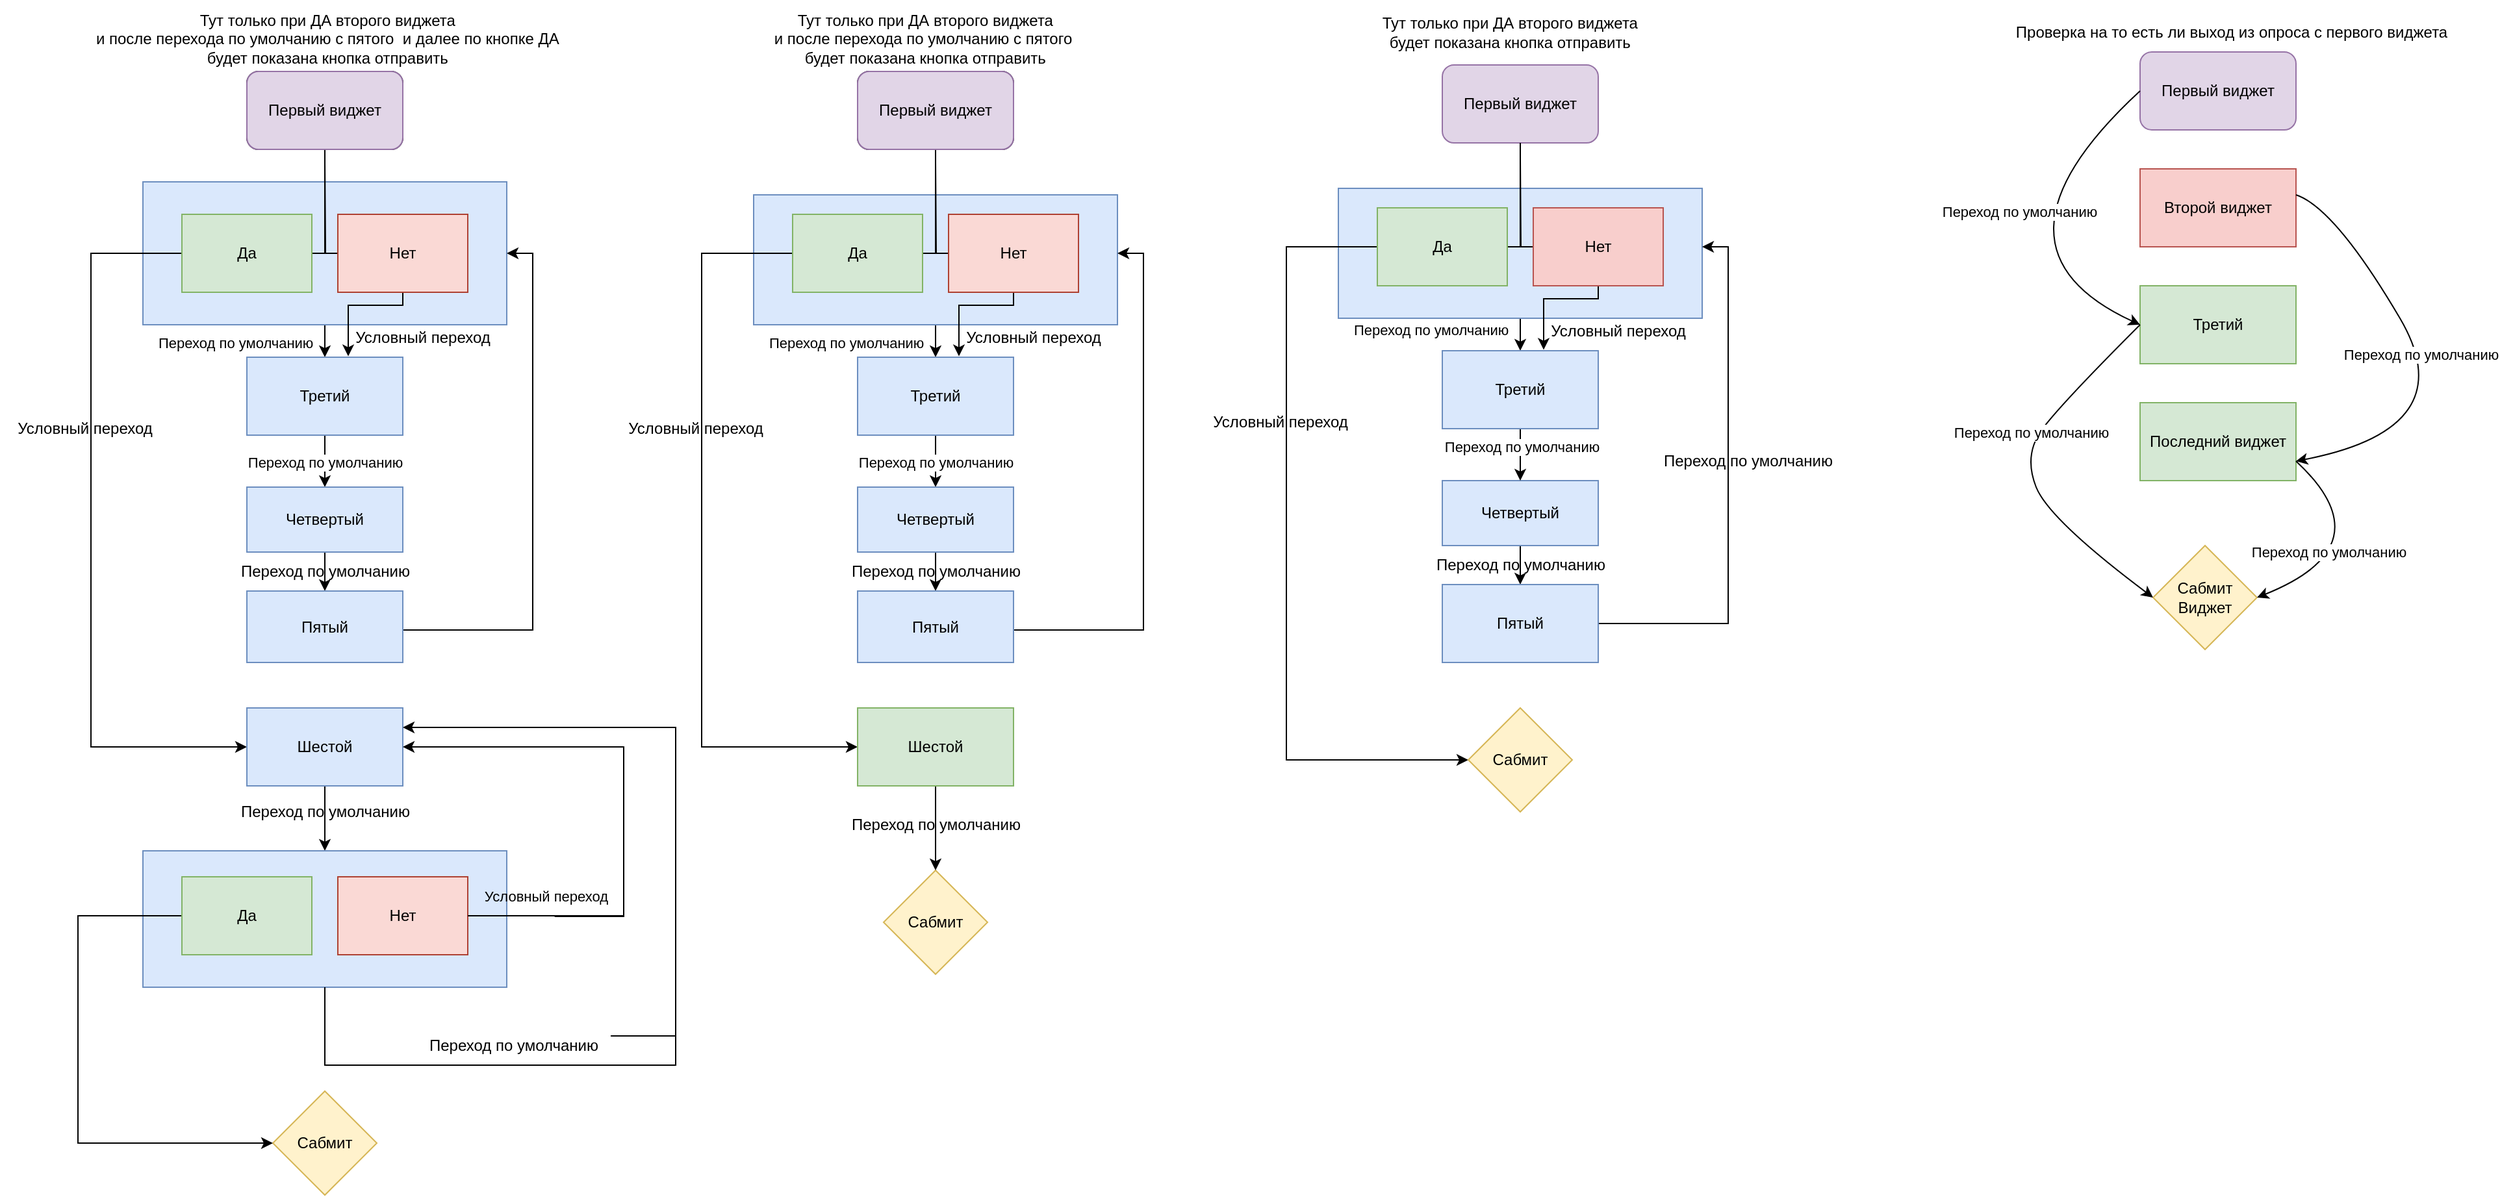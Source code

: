 <mxfile version="20.8.21" type="github">
  <diagram name="Страница 1" id="oehN8ZmwCmpnNLvUFqGc">
    <mxGraphModel dx="3247" dy="901" grid="1" gridSize="10" guides="1" tooltips="1" connect="1" arrows="1" fold="1" page="1" pageScale="1" pageWidth="827" pageHeight="1169" math="0" shadow="0">
      <root>
        <mxCell id="0" />
        <mxCell id="1" parent="0" />
        <mxCell id="Qh4H7kqBszBU1m72KMqG-20" value="" style="edgeStyle=orthogonalEdgeStyle;rounded=0;orthogonalLoop=1;jettySize=auto;html=1;" parent="1" source="Qh4H7kqBszBU1m72KMqG-15" target="Qh4H7kqBszBU1m72KMqG-4" edge="1">
          <mxGeometry relative="1" as="geometry" />
        </mxCell>
        <mxCell id="Qh4H7kqBszBU1m72KMqG-15" value="" style="rounded=0;whiteSpace=wrap;html=1;fillColor=#dae8fc;strokeColor=#6c8ebf;" parent="1" vertex="1">
          <mxGeometry x="-40" y="145" width="280" height="100" as="geometry" />
        </mxCell>
        <mxCell id="GN9tjEH7OAmjHWMoPTZa-1" value="Второй виджет" style="rounded=0;whiteSpace=wrap;html=1;fillColor=#f8cecc;strokeColor=#b85450;" parent="1" vertex="1">
          <mxGeometry x="577" y="130" width="120" height="60" as="geometry" />
        </mxCell>
        <mxCell id="GN9tjEH7OAmjHWMoPTZa-2" value="Первый виджет" style="rounded=1;whiteSpace=wrap;html=1;fillColor=#e1d5e7;strokeColor=#9673a6;" parent="1" vertex="1">
          <mxGeometry x="577" y="40" width="120" height="60" as="geometry" />
        </mxCell>
        <mxCell id="GN9tjEH7OAmjHWMoPTZa-3" value="Третий" style="rounded=0;whiteSpace=wrap;html=1;fillColor=#d5e8d4;strokeColor=#82b366;" parent="1" vertex="1">
          <mxGeometry x="577" y="220" width="120" height="60" as="geometry" />
        </mxCell>
        <mxCell id="GN9tjEH7OAmjHWMoPTZa-4" value="Последний виджет" style="rounded=0;whiteSpace=wrap;html=1;fillColor=#d5e8d4;strokeColor=#82b366;" parent="1" vertex="1">
          <mxGeometry x="577" y="310" width="120" height="60" as="geometry" />
        </mxCell>
        <mxCell id="GN9tjEH7OAmjHWMoPTZa-5" value="Сабмит&lt;br&gt;Виджет" style="rhombus;whiteSpace=wrap;html=1;fillColor=#fff2cc;strokeColor=#d6b656;" parent="1" vertex="1">
          <mxGeometry x="587" y="420" width="80" height="80" as="geometry" />
        </mxCell>
        <mxCell id="GN9tjEH7OAmjHWMoPTZa-6" value="" style="curved=1;endArrow=classic;html=1;rounded=0;exitX=0;exitY=0.5;exitDx=0;exitDy=0;entryX=0;entryY=0.5;entryDx=0;entryDy=0;" parent="1" source="GN9tjEH7OAmjHWMoPTZa-2" target="GN9tjEH7OAmjHWMoPTZa-3" edge="1">
          <mxGeometry width="50" height="50" relative="1" as="geometry">
            <mxPoint x="557" y="75" as="sourcePoint" />
            <mxPoint x="547" y="245" as="targetPoint" />
            <Array as="points">
              <mxPoint x="447" y="190" />
            </Array>
          </mxGeometry>
        </mxCell>
        <mxCell id="GN9tjEH7OAmjHWMoPTZa-17" value="Переход по умолчанию" style="edgeLabel;html=1;align=center;verticalAlign=middle;resizable=0;points=[];" parent="GN9tjEH7OAmjHWMoPTZa-6" vertex="1" connectable="0">
          <mxGeometry x="-0.176" y="5" relative="1" as="geometry">
            <mxPoint as="offset" />
          </mxGeometry>
        </mxCell>
        <mxCell id="GN9tjEH7OAmjHWMoPTZa-7" value="&lt;span style=&quot;color: rgb(0, 0, 0); font-family: Helvetica; font-size: 11px; font-style: normal; font-variant-ligatures: normal; font-variant-caps: normal; font-weight: 400; letter-spacing: normal; orphans: 2; text-align: center; text-indent: 0px; text-transform: none; widows: 2; word-spacing: 0px; -webkit-text-stroke-width: 0px; background-color: rgb(255, 255, 255); text-decoration-thickness: initial; text-decoration-style: initial; text-decoration-color: initial; float: none; display: inline !important;&quot;&gt;Переход по умолчанию&lt;/span&gt;" style="curved=1;endArrow=classic;html=1;rounded=0;exitX=0;exitY=0.5;exitDx=0;exitDy=0;" parent="1" source="GN9tjEH7OAmjHWMoPTZa-3" edge="1">
          <mxGeometry x="-0.187" y="-5" width="50" height="50" relative="1" as="geometry">
            <mxPoint x="547" y="250" as="sourcePoint" />
            <mxPoint x="587" y="460" as="targetPoint" />
            <Array as="points">
              <mxPoint x="517" y="310" />
              <mxPoint x="487" y="350" />
              <mxPoint x="507" y="400" />
            </Array>
            <mxPoint as="offset" />
          </mxGeometry>
        </mxCell>
        <mxCell id="GN9tjEH7OAmjHWMoPTZa-11" value="" style="curved=1;endArrow=classic;html=1;rounded=0;entryX=1;entryY=0.75;entryDx=0;entryDy=0;" parent="1" target="GN9tjEH7OAmjHWMoPTZa-4" edge="1">
          <mxGeometry width="50" height="50" relative="1" as="geometry">
            <mxPoint x="697" y="150" as="sourcePoint" />
            <mxPoint x="697" y="440" as="targetPoint" />
            <Array as="points">
              <mxPoint x="727" y="160" />
              <mxPoint x="827" y="330" />
            </Array>
          </mxGeometry>
        </mxCell>
        <mxCell id="GN9tjEH7OAmjHWMoPTZa-18" value="Переход по умолчанию" style="edgeLabel;html=1;align=center;verticalAlign=middle;resizable=0;points=[];" parent="GN9tjEH7OAmjHWMoPTZa-11" vertex="1" connectable="0">
          <mxGeometry x="-0.102" relative="1" as="geometry">
            <mxPoint as="offset" />
          </mxGeometry>
        </mxCell>
        <mxCell id="GN9tjEH7OAmjHWMoPTZa-12" value="" style="curved=1;endArrow=classic;html=1;rounded=0;exitX=1;exitY=0.75;exitDx=0;exitDy=0;entryX=1;entryY=0.5;entryDx=0;entryDy=0;" parent="1" source="GN9tjEH7OAmjHWMoPTZa-4" target="GN9tjEH7OAmjHWMoPTZa-5" edge="1">
          <mxGeometry width="50" height="50" relative="1" as="geometry">
            <mxPoint x="767" y="450" as="sourcePoint" />
            <mxPoint x="817" y="400" as="targetPoint" />
            <Array as="points">
              <mxPoint x="767" y="420" />
            </Array>
          </mxGeometry>
        </mxCell>
        <mxCell id="GN9tjEH7OAmjHWMoPTZa-19" value="Переход по умолчанию" style="edgeLabel;html=1;align=center;verticalAlign=middle;resizable=0;points=[];" parent="GN9tjEH7OAmjHWMoPTZa-12" vertex="1" connectable="0">
          <mxGeometry x="0.374" y="-13" relative="1" as="geometry">
            <mxPoint as="offset" />
          </mxGeometry>
        </mxCell>
        <mxCell id="Qh4H7kqBszBU1m72KMqG-1" value="Первый виджет" style="rounded=1;whiteSpace=wrap;html=1;fillColor=#e1d5e7;strokeColor=#9673a6;" parent="1" vertex="1">
          <mxGeometry x="40" y="50" width="120" height="60" as="geometry" />
        </mxCell>
        <mxCell id="Qh4H7kqBszBU1m72KMqG-22" value="" style="edgeStyle=orthogonalEdgeStyle;rounded=0;orthogonalLoop=1;jettySize=auto;html=1;" parent="1" source="Qh4H7kqBszBU1m72KMqG-2" target="Qh4H7kqBszBU1m72KMqG-16" edge="1">
          <mxGeometry relative="1" as="geometry">
            <Array as="points">
              <mxPoint x="100" y="440" />
              <mxPoint x="100" y="440" />
            </Array>
          </mxGeometry>
        </mxCell>
        <mxCell id="Qh4H7kqBszBU1m72KMqG-2" value="Четвертый" style="rounded=0;whiteSpace=wrap;html=1;fillColor=#dae8fc;strokeColor=#6c8ebf;" parent="1" vertex="1">
          <mxGeometry x="40" y="370" width="120" height="50" as="geometry" />
        </mxCell>
        <mxCell id="Qh4H7kqBszBU1m72KMqG-21" value="" style="edgeStyle=orthogonalEdgeStyle;rounded=0;orthogonalLoop=1;jettySize=auto;html=1;" parent="1" source="Qh4H7kqBszBU1m72KMqG-4" target="Qh4H7kqBszBU1m72KMqG-2" edge="1">
          <mxGeometry relative="1" as="geometry">
            <Array as="points">
              <mxPoint x="100" y="350" />
              <mxPoint x="100" y="350" />
            </Array>
          </mxGeometry>
        </mxCell>
        <mxCell id="Qh4H7kqBszBU1m72KMqG-29" value="Переход по умолчанию" style="edgeLabel;html=1;align=center;verticalAlign=middle;resizable=0;points=[];" parent="Qh4H7kqBszBU1m72KMqG-21" vertex="1" connectable="0">
          <mxGeometry x="-0.331" y="1" relative="1" as="geometry">
            <mxPoint as="offset" />
          </mxGeometry>
        </mxCell>
        <mxCell id="Qh4H7kqBszBU1m72KMqG-4" value="Третий" style="rounded=0;whiteSpace=wrap;html=1;fillColor=#dae8fc;strokeColor=#6c8ebf;" parent="1" vertex="1">
          <mxGeometry x="40" y="270" width="120" height="60" as="geometry" />
        </mxCell>
        <mxCell id="Qh4H7kqBszBU1m72KMqG-11" value="" style="edgeStyle=orthogonalEdgeStyle;sourcePerimeterSpacing=0;targetPerimeterSpacing=0;startArrow=none;endArrow=none;rounded=0;targetPortConstraint=eastwest;sourcePortConstraint=northsouth;curved=0;rounded=0;" parent="1" target="Qh4H7kqBszBU1m72KMqG-13" edge="1">
          <mxGeometry relative="1" as="geometry">
            <mxPoint x="100" y="120" as="sourcePoint" />
          </mxGeometry>
        </mxCell>
        <mxCell id="Qh4H7kqBszBU1m72KMqG-12" value="" style="edgeStyle=orthogonalEdgeStyle;sourcePerimeterSpacing=0;targetPerimeterSpacing=0;startArrow=none;endArrow=none;rounded=0;targetPortConstraint=eastwest;sourcePortConstraint=northsouth;curved=0;rounded=0;exitX=0.5;exitY=1;exitDx=0;exitDy=0;" parent="1" source="Qh4H7kqBszBU1m72KMqG-1" target="Qh4H7kqBszBU1m72KMqG-14" edge="1">
          <mxGeometry relative="1" as="geometry">
            <mxPoint x="100" y="120" as="sourcePoint" />
          </mxGeometry>
        </mxCell>
        <mxCell id="Qh4H7kqBszBU1m72KMqG-24" style="edgeStyle=orthogonalEdgeStyle;rounded=0;orthogonalLoop=1;jettySize=auto;html=1;entryX=0;entryY=0.5;entryDx=0;entryDy=0;" parent="1" source="Qh4H7kqBszBU1m72KMqG-13" target="Qh4H7kqBszBU1m72KMqG-17" edge="1">
          <mxGeometry relative="1" as="geometry">
            <mxPoint x="-50" y="594.167" as="targetPoint" />
            <Array as="points">
              <mxPoint x="-80" y="190" />
              <mxPoint x="-80" y="585" />
            </Array>
          </mxGeometry>
        </mxCell>
        <mxCell id="Qh4H7kqBszBU1m72KMqG-13" value="Да" style="whiteSpace=wrap;html=1;align=center;verticalAlign=middle;treeFolding=1;treeMoving=1;fillColor=#d5e8d4;strokeColor=#82b366;" parent="1" vertex="1">
          <mxGeometry x="-10" y="160" width="100" height="60" as="geometry" />
        </mxCell>
        <mxCell id="Qh4H7kqBszBU1m72KMqG-25" style="edgeStyle=orthogonalEdgeStyle;rounded=0;orthogonalLoop=1;jettySize=auto;html=1;entryX=0.65;entryY=-0.012;entryDx=0;entryDy=0;entryPerimeter=0;" parent="1" source="Qh4H7kqBszBU1m72KMqG-14" target="Qh4H7kqBszBU1m72KMqG-4" edge="1">
          <mxGeometry relative="1" as="geometry">
            <Array as="points">
              <mxPoint x="160" y="230" />
              <mxPoint x="118" y="230" />
            </Array>
          </mxGeometry>
        </mxCell>
        <mxCell id="Qh4H7kqBszBU1m72KMqG-14" value="Нет" style="whiteSpace=wrap;html=1;align=center;verticalAlign=middle;treeFolding=1;treeMoving=1;fillColor=#f8cecc;strokeColor=#b85450;" parent="1" vertex="1">
          <mxGeometry x="110" y="160" width="100" height="60" as="geometry" />
        </mxCell>
        <mxCell id="Qh4H7kqBszBU1m72KMqG-23" style="edgeStyle=orthogonalEdgeStyle;rounded=0;orthogonalLoop=1;jettySize=auto;html=1;" parent="1" source="Qh4H7kqBszBU1m72KMqG-16" edge="1">
          <mxGeometry relative="1" as="geometry">
            <mxPoint x="240" y="190" as="targetPoint" />
            <Array as="points">
              <mxPoint x="260" y="480" />
              <mxPoint x="260" y="190" />
              <mxPoint x="240" y="190" />
            </Array>
          </mxGeometry>
        </mxCell>
        <mxCell id="Qh4H7kqBszBU1m72KMqG-16" value="Пятый" style="rounded=0;whiteSpace=wrap;html=1;fillColor=#dae8fc;strokeColor=#6c8ebf;" parent="1" vertex="1">
          <mxGeometry x="40" y="450" width="120" height="60" as="geometry" />
        </mxCell>
        <mxCell id="Qh4H7kqBszBU1m72KMqG-17" value="Сабмит" style="rhombus;whiteSpace=wrap;html=1;fillColor=#fff2cc;strokeColor=#d6b656;" parent="1" vertex="1">
          <mxGeometry x="60" y="545" width="80" height="80" as="geometry" />
        </mxCell>
        <mxCell id="Qh4H7kqBszBU1m72KMqG-26" value="&amp;nbsp;Тут только при ДА второго виджета&lt;br&gt;&amp;nbsp;будет показана кнопка отправить" style="text;html=1;align=center;verticalAlign=middle;resizable=0;points=[];autosize=1;strokeColor=none;fillColor=none;" parent="1" vertex="1">
          <mxGeometry x="-20" y="5" width="220" height="40" as="geometry" />
        </mxCell>
        <mxCell id="Qh4H7kqBszBU1m72KMqG-27" value="Проверка на то есть ли выход из опроса с первого виджета&lt;br&gt;" style="text;html=1;align=center;verticalAlign=middle;resizable=0;points=[];autosize=1;strokeColor=none;fillColor=none;" parent="1" vertex="1">
          <mxGeometry x="467" y="10" width="360" height="30" as="geometry" />
        </mxCell>
        <mxCell id="Qh4H7kqBszBU1m72KMqG-28" value="Переход по умолчанию" style="text;html=1;align=center;verticalAlign=middle;resizable=0;points=[];autosize=1;strokeColor=none;fillColor=none;" parent="1" vertex="1">
          <mxGeometry x="25" y="420" width="150" height="30" as="geometry" />
        </mxCell>
        <mxCell id="Qh4H7kqBszBU1m72KMqG-30" value="&lt;span style=&quot;color: rgb(0, 0, 0); font-family: Helvetica; font-size: 11px; font-style: normal; font-variant-ligatures: normal; font-variant-caps: normal; font-weight: 400; letter-spacing: normal; orphans: 2; text-align: center; text-indent: 0px; text-transform: none; widows: 2; word-spacing: 0px; -webkit-text-stroke-width: 0px; background-color: rgb(255, 255, 255); text-decoration-thickness: initial; text-decoration-style: initial; text-decoration-color: initial; float: none; display: inline !important;&quot;&gt;Переход по умолчанию&lt;/span&gt;" style="text;whiteSpace=wrap;html=1;" parent="1" vertex="1">
          <mxGeometry x="-30" y="240" width="140" height="20" as="geometry" />
        </mxCell>
        <mxCell id="Qh4H7kqBszBU1m72KMqG-31" value="Условный переход&lt;br&gt;" style="text;html=1;align=center;verticalAlign=middle;resizable=0;points=[];autosize=1;strokeColor=none;fillColor=none;" parent="1" vertex="1">
          <mxGeometry x="110" y="240" width="130" height="30" as="geometry" />
        </mxCell>
        <mxCell id="Qh4H7kqBszBU1m72KMqG-32" value="Условный переход&lt;br&gt;" style="text;html=1;align=center;verticalAlign=middle;resizable=0;points=[];autosize=1;strokeColor=none;fillColor=none;" parent="1" vertex="1">
          <mxGeometry x="-150" y="310" width="130" height="30" as="geometry" />
        </mxCell>
        <mxCell id="Qh4H7kqBszBU1m72KMqG-33" value="Переход по умолчанию" style="text;html=1;align=center;verticalAlign=middle;resizable=0;points=[];autosize=1;strokeColor=none;fillColor=none;" parent="1" vertex="1">
          <mxGeometry x="200" y="340" width="150" height="30" as="geometry" />
        </mxCell>
        <mxCell id="Qh4H7kqBszBU1m72KMqG-35" value="" style="edgeStyle=orthogonalEdgeStyle;rounded=0;orthogonalLoop=1;jettySize=auto;html=1;" parent="1" source="Qh4H7kqBszBU1m72KMqG-36" target="Qh4H7kqBszBU1m72KMqG-42" edge="1">
          <mxGeometry relative="1" as="geometry" />
        </mxCell>
        <mxCell id="Qh4H7kqBszBU1m72KMqG-36" value="&lt;table&gt;&lt;tbody&gt;&lt;tr&gt;&lt;td&gt;&lt;br&gt;&lt;/td&gt;&lt;td&gt;&lt;br&gt;&lt;/td&gt;&lt;td&gt;&lt;br&gt;&lt;/td&gt;&lt;td&gt;&lt;br&gt;&lt;/td&gt;&lt;/tr&gt;&lt;tr&gt;&lt;td&gt;&lt;br&gt;&lt;/td&gt;&lt;td&gt;&lt;br&gt;&lt;/td&gt;&lt;td&gt;&lt;br&gt;&lt;/td&gt;&lt;td&gt;&lt;br&gt;&lt;/td&gt;&lt;/tr&gt;&lt;tr&gt;&lt;td&gt;&lt;br&gt;&lt;/td&gt;&lt;td&gt;&lt;br&gt;&lt;/td&gt;&lt;td&gt;&lt;br&gt;&lt;/td&gt;&lt;td&gt;&lt;br&gt;&lt;/td&gt;&lt;/tr&gt;&lt;tr&gt;&lt;td&gt;&lt;br&gt;&lt;/td&gt;&lt;td&gt;&lt;br&gt;&lt;/td&gt;&lt;td&gt;&lt;br&gt;&lt;/td&gt;&lt;td&gt;&lt;br&gt;&lt;/td&gt;&lt;/tr&gt;&lt;tr&gt;&lt;td&gt;&lt;br&gt;&lt;/td&gt;&lt;td&gt;&lt;br&gt;&lt;/td&gt;&lt;td&gt;&lt;br&gt;&lt;/td&gt;&lt;td&gt;&lt;br&gt;&lt;/td&gt;&lt;/tr&gt;&lt;/tbody&gt;&lt;/table&gt;" style="rounded=0;whiteSpace=wrap;html=1;fillColor=#dae8fc;strokeColor=#6c8ebf;" parent="1" vertex="1">
          <mxGeometry x="-490" y="150" width="280" height="100" as="geometry" />
        </mxCell>
        <mxCell id="Qh4H7kqBszBU1m72KMqG-37" value="Первый виджет" style="rounded=1;whiteSpace=wrap;html=1;" parent="1" vertex="1">
          <mxGeometry x="-410" y="55" width="120" height="60" as="geometry" />
        </mxCell>
        <mxCell id="Qh4H7kqBszBU1m72KMqG-38" value="" style="edgeStyle=orthogonalEdgeStyle;rounded=0;orthogonalLoop=1;jettySize=auto;html=1;" parent="1" source="Qh4H7kqBszBU1m72KMqG-39" target="Qh4H7kqBszBU1m72KMqG-50" edge="1">
          <mxGeometry relative="1" as="geometry">
            <Array as="points">
              <mxPoint x="-350" y="445" />
              <mxPoint x="-350" y="445" />
            </Array>
          </mxGeometry>
        </mxCell>
        <mxCell id="Qh4H7kqBszBU1m72KMqG-39" value="Четвертый" style="rounded=0;whiteSpace=wrap;html=1;" parent="1" vertex="1">
          <mxGeometry x="-410" y="375" width="120" height="50" as="geometry" />
        </mxCell>
        <mxCell id="Qh4H7kqBszBU1m72KMqG-40" value="" style="edgeStyle=orthogonalEdgeStyle;rounded=0;orthogonalLoop=1;jettySize=auto;html=1;" parent="1" source="Qh4H7kqBszBU1m72KMqG-42" target="Qh4H7kqBszBU1m72KMqG-39" edge="1">
          <mxGeometry relative="1" as="geometry">
            <Array as="points">
              <mxPoint x="-350" y="355" />
              <mxPoint x="-350" y="355" />
            </Array>
          </mxGeometry>
        </mxCell>
        <mxCell id="Qh4H7kqBszBU1m72KMqG-41" value="Переход по умолчанию" style="edgeLabel;html=1;align=center;verticalAlign=middle;resizable=0;points=[];" parent="Qh4H7kqBszBU1m72KMqG-40" vertex="1" connectable="0">
          <mxGeometry x="-0.331" y="1" relative="1" as="geometry">
            <mxPoint x="-1" y="7" as="offset" />
          </mxGeometry>
        </mxCell>
        <mxCell id="Qh4H7kqBszBU1m72KMqG-42" value="Третий" style="rounded=0;whiteSpace=wrap;html=1;" parent="1" vertex="1">
          <mxGeometry x="-410" y="275" width="120" height="60" as="geometry" />
        </mxCell>
        <mxCell id="Qh4H7kqBszBU1m72KMqG-43" value="" style="edgeStyle=orthogonalEdgeStyle;sourcePerimeterSpacing=0;targetPerimeterSpacing=0;startArrow=none;endArrow=none;rounded=0;targetPortConstraint=eastwest;sourcePortConstraint=northsouth;curved=0;rounded=0;" parent="1" target="Qh4H7kqBszBU1m72KMqG-46" edge="1">
          <mxGeometry relative="1" as="geometry">
            <mxPoint x="-350" y="125" as="sourcePoint" />
          </mxGeometry>
        </mxCell>
        <mxCell id="Qh4H7kqBszBU1m72KMqG-44" value="" style="edgeStyle=orthogonalEdgeStyle;sourcePerimeterSpacing=0;targetPerimeterSpacing=0;startArrow=none;endArrow=none;rounded=0;targetPortConstraint=eastwest;sourcePortConstraint=northsouth;curved=0;rounded=0;exitX=0.5;exitY=1;exitDx=0;exitDy=0;" parent="1" source="Qh4H7kqBszBU1m72KMqG-37" target="Qh4H7kqBszBU1m72KMqG-48" edge="1">
          <mxGeometry relative="1" as="geometry">
            <mxPoint x="-350" y="125" as="sourcePoint" />
          </mxGeometry>
        </mxCell>
        <mxCell id="Qh4H7kqBszBU1m72KMqG-45" style="edgeStyle=orthogonalEdgeStyle;rounded=0;orthogonalLoop=1;jettySize=auto;html=1;entryX=0;entryY=0.5;entryDx=0;entryDy=0;" parent="1" source="Qh4H7kqBszBU1m72KMqG-46" target="Qh4H7kqBszBU1m72KMqG-57" edge="1">
          <mxGeometry relative="1" as="geometry">
            <mxPoint x="-500" y="599.167" as="targetPoint" />
            <Array as="points">
              <mxPoint x="-530" y="195" />
              <mxPoint x="-530" y="575" />
            </Array>
          </mxGeometry>
        </mxCell>
        <mxCell id="Qh4H7kqBszBU1m72KMqG-46" value="Да" style="whiteSpace=wrap;html=1;align=center;verticalAlign=middle;treeFolding=1;treeMoving=1;fillColor=#d5e8d4;strokeColor=#82b366;" parent="1" vertex="1">
          <mxGeometry x="-460" y="165" width="100" height="60" as="geometry" />
        </mxCell>
        <mxCell id="Qh4H7kqBszBU1m72KMqG-47" style="edgeStyle=orthogonalEdgeStyle;rounded=0;orthogonalLoop=1;jettySize=auto;html=1;entryX=0.65;entryY=-0.012;entryDx=0;entryDy=0;entryPerimeter=0;" parent="1" source="Qh4H7kqBszBU1m72KMqG-48" target="Qh4H7kqBszBU1m72KMqG-42" edge="1">
          <mxGeometry relative="1" as="geometry">
            <Array as="points">
              <mxPoint x="-290" y="235" />
              <mxPoint x="-332" y="235" />
            </Array>
          </mxGeometry>
        </mxCell>
        <mxCell id="Qh4H7kqBszBU1m72KMqG-48" value="Нет" style="whiteSpace=wrap;html=1;align=center;verticalAlign=middle;treeFolding=1;treeMoving=1;fillColor=#fad9d5;strokeColor=#ae4132;" parent="1" vertex="1">
          <mxGeometry x="-340" y="165" width="100" height="60" as="geometry" />
        </mxCell>
        <mxCell id="Qh4H7kqBszBU1m72KMqG-49" style="edgeStyle=orthogonalEdgeStyle;rounded=0;orthogonalLoop=1;jettySize=auto;html=1;" parent="1" source="Qh4H7kqBszBU1m72KMqG-50" edge="1">
          <mxGeometry relative="1" as="geometry">
            <mxPoint x="-210" y="195" as="targetPoint" />
            <Array as="points">
              <mxPoint x="-190" y="485" />
              <mxPoint x="-190" y="195" />
              <mxPoint x="-210" y="195" />
            </Array>
          </mxGeometry>
        </mxCell>
        <mxCell id="Qh4H7kqBszBU1m72KMqG-50" value="Пятый" style="rounded=0;whiteSpace=wrap;html=1;fillColor=#dae8fc;strokeColor=#6c8ebf;" parent="1" vertex="1">
          <mxGeometry x="-410" y="455" width="120" height="55" as="geometry" />
        </mxCell>
        <mxCell id="Qh4H7kqBszBU1m72KMqG-51" value="Сабмит" style="rhombus;whiteSpace=wrap;html=1;fillColor=#fff2cc;strokeColor=#d6b656;" parent="1" vertex="1">
          <mxGeometry x="-390" y="670" width="80" height="80" as="geometry" />
        </mxCell>
        <mxCell id="Qh4H7kqBszBU1m72KMqG-52" value="&amp;nbsp;Тут только при ДА второго виджета&lt;br&gt;&amp;nbsp;и после перехода по умолчанию с пятого&amp;nbsp;&lt;br&gt;&amp;nbsp;будет показана кнопка отправить" style="text;html=1;align=center;verticalAlign=middle;resizable=0;points=[];autosize=1;strokeColor=none;fillColor=none;" parent="1" vertex="1">
          <mxGeometry x="-490" width="260" height="60" as="geometry" />
        </mxCell>
        <mxCell id="Qh4H7kqBszBU1m72KMqG-53" value="Переход по умолчанию" style="text;html=1;align=center;verticalAlign=middle;resizable=0;points=[];autosize=1;strokeColor=none;fillColor=none;" parent="1" vertex="1">
          <mxGeometry x="-425" y="425" width="150" height="30" as="geometry" />
        </mxCell>
        <mxCell id="Qh4H7kqBszBU1m72KMqG-54" value="&lt;span style=&quot;color: rgb(0, 0, 0); font-family: Helvetica; font-size: 11px; font-style: normal; font-variant-ligatures: normal; font-variant-caps: normal; font-weight: 400; letter-spacing: normal; orphans: 2; text-align: center; text-indent: 0px; text-transform: none; widows: 2; word-spacing: 0px; -webkit-text-stroke-width: 0px; background-color: rgb(255, 255, 255); text-decoration-thickness: initial; text-decoration-style: initial; text-decoration-color: initial; float: none; display: inline !important;&quot;&gt;Переход по умолчанию&lt;/span&gt;" style="text;whiteSpace=wrap;html=1;" parent="1" vertex="1">
          <mxGeometry x="-480" y="250" width="140" height="15" as="geometry" />
        </mxCell>
        <mxCell id="Qh4H7kqBszBU1m72KMqG-55" value="Условный переход&lt;br&gt;" style="text;html=1;align=center;verticalAlign=middle;resizable=0;points=[];autosize=1;strokeColor=none;fillColor=none;" parent="1" vertex="1">
          <mxGeometry x="-340" y="245" width="130" height="30" as="geometry" />
        </mxCell>
        <mxCell id="Qh4H7kqBszBU1m72KMqG-56" value="Условный переход&lt;br&gt;" style="text;html=1;align=center;verticalAlign=middle;resizable=0;points=[];autosize=1;strokeColor=none;fillColor=none;" parent="1" vertex="1">
          <mxGeometry x="-600" y="315" width="130" height="30" as="geometry" />
        </mxCell>
        <mxCell id="Qh4H7kqBszBU1m72KMqG-59" value="" style="edgeStyle=orthogonalEdgeStyle;rounded=0;orthogonalLoop=1;jettySize=auto;html=1;" parent="1" source="Qh4H7kqBszBU1m72KMqG-57" target="Qh4H7kqBszBU1m72KMqG-51" edge="1">
          <mxGeometry relative="1" as="geometry" />
        </mxCell>
        <mxCell id="Qh4H7kqBszBU1m72KMqG-57" value="Шестой" style="rounded=0;whiteSpace=wrap;html=1;fillColor=#d5e8d4;strokeColor=#82b366;" parent="1" vertex="1">
          <mxGeometry x="-410" y="545" width="120" height="60" as="geometry" />
        </mxCell>
        <mxCell id="Qh4H7kqBszBU1m72KMqG-62" value="Переход по умолчанию" style="text;html=1;align=center;verticalAlign=middle;resizable=0;points=[];autosize=1;strokeColor=none;fillColor=none;" parent="1" vertex="1">
          <mxGeometry x="-425" y="620" width="150" height="30" as="geometry" />
        </mxCell>
        <mxCell id="Qh4H7kqBszBU1m72KMqG-63" value="Первый виджет" style="rounded=1;whiteSpace=wrap;html=1;fillColor=#e1d5e7;strokeColor=#9673a6;" parent="1" vertex="1">
          <mxGeometry x="-410" y="55" width="120" height="60" as="geometry" />
        </mxCell>
        <mxCell id="Qh4H7kqBszBU1m72KMqG-64" value="Третий" style="rounded=0;whiteSpace=wrap;html=1;fillColor=#dae8fc;strokeColor=#6c8ebf;" parent="1" vertex="1">
          <mxGeometry x="-410" y="275" width="120" height="60" as="geometry" />
        </mxCell>
        <mxCell id="Qh4H7kqBszBU1m72KMqG-65" value="Четвертый" style="rounded=0;whiteSpace=wrap;html=1;fillColor=#dae8fc;strokeColor=#6c8ebf;" parent="1" vertex="1">
          <mxGeometry x="-410" y="375" width="120" height="50" as="geometry" />
        </mxCell>
        <mxCell id="Qh4H7kqBszBU1m72KMqG-66" value="" style="edgeStyle=orthogonalEdgeStyle;rounded=0;orthogonalLoop=1;jettySize=auto;html=1;" parent="1" source="Qh4H7kqBszBU1m72KMqG-67" target="Qh4H7kqBszBU1m72KMqG-73" edge="1">
          <mxGeometry relative="1" as="geometry" />
        </mxCell>
        <mxCell id="Qh4H7kqBszBU1m72KMqG-67" value="&lt;table&gt;&lt;tbody&gt;&lt;tr&gt;&lt;td&gt;&lt;br&gt;&lt;/td&gt;&lt;td&gt;&lt;br&gt;&lt;/td&gt;&lt;td&gt;&lt;br&gt;&lt;/td&gt;&lt;td&gt;&lt;br&gt;&lt;/td&gt;&lt;/tr&gt;&lt;tr&gt;&lt;td&gt;&lt;br&gt;&lt;/td&gt;&lt;td&gt;&lt;br&gt;&lt;/td&gt;&lt;td&gt;&lt;br&gt;&lt;/td&gt;&lt;td&gt;&lt;br&gt;&lt;/td&gt;&lt;/tr&gt;&lt;tr&gt;&lt;td&gt;&lt;br&gt;&lt;/td&gt;&lt;td&gt;&lt;br&gt;&lt;/td&gt;&lt;td&gt;&lt;br&gt;&lt;/td&gt;&lt;td&gt;&lt;br&gt;&lt;/td&gt;&lt;/tr&gt;&lt;tr&gt;&lt;td&gt;&lt;br&gt;&lt;/td&gt;&lt;td&gt;&lt;br&gt;&lt;/td&gt;&lt;td&gt;&lt;br&gt;&lt;/td&gt;&lt;td&gt;&lt;br&gt;&lt;/td&gt;&lt;/tr&gt;&lt;tr&gt;&lt;td&gt;&lt;br&gt;&lt;/td&gt;&lt;td&gt;&lt;br&gt;&lt;/td&gt;&lt;td&gt;&lt;br&gt;&lt;/td&gt;&lt;td&gt;&lt;br&gt;&lt;/td&gt;&lt;/tr&gt;&lt;/tbody&gt;&lt;/table&gt;" style="rounded=0;whiteSpace=wrap;html=1;fillColor=#dae8fc;strokeColor=#6c8ebf;" parent="1" vertex="1">
          <mxGeometry x="-960" y="140" width="280" height="110" as="geometry" />
        </mxCell>
        <mxCell id="Qh4H7kqBszBU1m72KMqG-68" value="Первый виджет" style="rounded=1;whiteSpace=wrap;html=1;" parent="1" vertex="1">
          <mxGeometry x="-880" y="55" width="120" height="60" as="geometry" />
        </mxCell>
        <mxCell id="Qh4H7kqBszBU1m72KMqG-69" value="" style="edgeStyle=orthogonalEdgeStyle;rounded=0;orthogonalLoop=1;jettySize=auto;html=1;" parent="1" source="Qh4H7kqBszBU1m72KMqG-70" target="Qh4H7kqBszBU1m72KMqG-82" edge="1">
          <mxGeometry relative="1" as="geometry">
            <Array as="points">
              <mxPoint x="-820" y="445" />
              <mxPoint x="-820" y="445" />
            </Array>
          </mxGeometry>
        </mxCell>
        <mxCell id="Qh4H7kqBszBU1m72KMqG-70" value="Четвертый" style="rounded=0;whiteSpace=wrap;html=1;" parent="1" vertex="1">
          <mxGeometry x="-880" y="375" width="120" height="50" as="geometry" />
        </mxCell>
        <mxCell id="Qh4H7kqBszBU1m72KMqG-71" value="" style="edgeStyle=orthogonalEdgeStyle;rounded=0;orthogonalLoop=1;jettySize=auto;html=1;" parent="1" source="Qh4H7kqBszBU1m72KMqG-73" target="Qh4H7kqBszBU1m72KMqG-70" edge="1">
          <mxGeometry relative="1" as="geometry">
            <Array as="points">
              <mxPoint x="-820" y="355" />
              <mxPoint x="-820" y="355" />
            </Array>
          </mxGeometry>
        </mxCell>
        <mxCell id="Qh4H7kqBszBU1m72KMqG-72" value="Переход по умолчанию" style="edgeLabel;html=1;align=center;verticalAlign=middle;resizable=0;points=[];" parent="Qh4H7kqBszBU1m72KMqG-71" vertex="1" connectable="0">
          <mxGeometry x="-0.331" y="1" relative="1" as="geometry">
            <mxPoint x="-1" y="7" as="offset" />
          </mxGeometry>
        </mxCell>
        <mxCell id="Qh4H7kqBszBU1m72KMqG-73" value="Третий" style="rounded=0;whiteSpace=wrap;html=1;" parent="1" vertex="1">
          <mxGeometry x="-880" y="275" width="120" height="60" as="geometry" />
        </mxCell>
        <mxCell id="Qh4H7kqBszBU1m72KMqG-74" value="" style="edgeStyle=orthogonalEdgeStyle;sourcePerimeterSpacing=0;targetPerimeterSpacing=0;startArrow=none;endArrow=none;rounded=0;targetPortConstraint=eastwest;sourcePortConstraint=northsouth;curved=0;rounded=0;" parent="1" target="Qh4H7kqBszBU1m72KMqG-77" edge="1">
          <mxGeometry relative="1" as="geometry">
            <mxPoint x="-820" y="125" as="sourcePoint" />
          </mxGeometry>
        </mxCell>
        <mxCell id="Qh4H7kqBszBU1m72KMqG-75" value="" style="edgeStyle=orthogonalEdgeStyle;sourcePerimeterSpacing=0;targetPerimeterSpacing=0;startArrow=none;endArrow=none;rounded=0;targetPortConstraint=eastwest;sourcePortConstraint=northsouth;curved=0;rounded=0;exitX=0.5;exitY=1;exitDx=0;exitDy=0;" parent="1" source="Qh4H7kqBszBU1m72KMqG-68" target="Qh4H7kqBszBU1m72KMqG-79" edge="1">
          <mxGeometry relative="1" as="geometry">
            <mxPoint x="-820" y="125" as="sourcePoint" />
          </mxGeometry>
        </mxCell>
        <mxCell id="Qh4H7kqBszBU1m72KMqG-76" style="edgeStyle=orthogonalEdgeStyle;rounded=0;orthogonalLoop=1;jettySize=auto;html=1;entryX=0;entryY=0.5;entryDx=0;entryDy=0;" parent="1" source="Qh4H7kqBszBU1m72KMqG-77" target="Qh4H7kqBszBU1m72KMqG-89" edge="1">
          <mxGeometry relative="1" as="geometry">
            <mxPoint x="-970" y="599.167" as="targetPoint" />
            <Array as="points">
              <mxPoint x="-1000" y="195" />
              <mxPoint x="-1000" y="575" />
            </Array>
          </mxGeometry>
        </mxCell>
        <mxCell id="Qh4H7kqBszBU1m72KMqG-77" value="Да" style="whiteSpace=wrap;html=1;align=center;verticalAlign=middle;treeFolding=1;treeMoving=1;fillColor=#d5e8d4;strokeColor=#82b366;" parent="1" vertex="1">
          <mxGeometry x="-930" y="165" width="100" height="60" as="geometry" />
        </mxCell>
        <mxCell id="Qh4H7kqBszBU1m72KMqG-78" style="edgeStyle=orthogonalEdgeStyle;rounded=0;orthogonalLoop=1;jettySize=auto;html=1;entryX=0.65;entryY=-0.012;entryDx=0;entryDy=0;entryPerimeter=0;" parent="1" source="Qh4H7kqBszBU1m72KMqG-79" target="Qh4H7kqBszBU1m72KMqG-73" edge="1">
          <mxGeometry relative="1" as="geometry">
            <Array as="points">
              <mxPoint x="-760" y="235" />
              <mxPoint x="-802" y="235" />
            </Array>
          </mxGeometry>
        </mxCell>
        <mxCell id="Qh4H7kqBszBU1m72KMqG-79" value="Нет" style="whiteSpace=wrap;html=1;align=center;verticalAlign=middle;treeFolding=1;treeMoving=1;fillColor=#fad9d5;strokeColor=#ae4132;" parent="1" vertex="1">
          <mxGeometry x="-810" y="165" width="100" height="60" as="geometry" />
        </mxCell>
        <mxCell id="Qh4H7kqBszBU1m72KMqG-80" style="edgeStyle=orthogonalEdgeStyle;rounded=0;orthogonalLoop=1;jettySize=auto;html=1;" parent="1" source="Qh4H7kqBszBU1m72KMqG-82" edge="1">
          <mxGeometry relative="1" as="geometry">
            <mxPoint x="-680" y="195" as="targetPoint" />
            <Array as="points">
              <mxPoint x="-660" y="485" />
              <mxPoint x="-660" y="195" />
              <mxPoint x="-680" y="195" />
            </Array>
          </mxGeometry>
        </mxCell>
        <mxCell id="Qh4H7kqBszBU1m72KMqG-82" value="Пятый" style="rounded=0;whiteSpace=wrap;html=1;fillColor=#dae8fc;strokeColor=#6c8ebf;" parent="1" vertex="1">
          <mxGeometry x="-880" y="455" width="120" height="55" as="geometry" />
        </mxCell>
        <mxCell id="Qh4H7kqBszBU1m72KMqG-83" value="Сабмит" style="rhombus;whiteSpace=wrap;html=1;fillColor=#fff2cc;strokeColor=#d6b656;" parent="1" vertex="1">
          <mxGeometry x="-860" y="840" width="80" height="80" as="geometry" />
        </mxCell>
        <mxCell id="Qh4H7kqBszBU1m72KMqG-84" value="Переход по умолчанию" style="text;html=1;align=center;verticalAlign=middle;resizable=0;points=[];autosize=1;strokeColor=none;fillColor=none;" parent="1" vertex="1">
          <mxGeometry x="-895" y="425" width="150" height="30" as="geometry" />
        </mxCell>
        <mxCell id="Qh4H7kqBszBU1m72KMqG-85" value="&lt;span style=&quot;color: rgb(0, 0, 0); font-family: Helvetica; font-size: 11px; font-style: normal; font-variant-ligatures: normal; font-variant-caps: normal; font-weight: 400; letter-spacing: normal; orphans: 2; text-align: center; text-indent: 0px; text-transform: none; widows: 2; word-spacing: 0px; -webkit-text-stroke-width: 0px; background-color: rgb(255, 255, 255); text-decoration-thickness: initial; text-decoration-style: initial; text-decoration-color: initial; float: none; display: inline !important;&quot;&gt;Переход по умолчанию&lt;/span&gt;" style="text;whiteSpace=wrap;html=1;" parent="1" vertex="1">
          <mxGeometry x="-950" y="250" width="140" height="15" as="geometry" />
        </mxCell>
        <mxCell id="Qh4H7kqBszBU1m72KMqG-86" value="Условный переход&lt;br&gt;" style="text;html=1;align=center;verticalAlign=middle;resizable=0;points=[];autosize=1;strokeColor=none;fillColor=none;" parent="1" vertex="1">
          <mxGeometry x="-810" y="245" width="130" height="30" as="geometry" />
        </mxCell>
        <mxCell id="Qh4H7kqBszBU1m72KMqG-87" value="Условный переход&lt;br&gt;" style="text;html=1;align=center;verticalAlign=middle;resizable=0;points=[];autosize=1;strokeColor=none;fillColor=none;" parent="1" vertex="1">
          <mxGeometry x="-1070" y="315" width="130" height="30" as="geometry" />
        </mxCell>
        <mxCell id="Qh4H7kqBszBU1m72KMqG-111" style="edgeStyle=orthogonalEdgeStyle;rounded=0;orthogonalLoop=1;jettySize=auto;html=1;entryX=0.5;entryY=0;entryDx=0;entryDy=0;" parent="1" source="Qh4H7kqBszBU1m72KMqG-89" target="Qh4H7kqBszBU1m72KMqG-104" edge="1">
          <mxGeometry relative="1" as="geometry" />
        </mxCell>
        <mxCell id="Qh4H7kqBszBU1m72KMqG-89" value="Шестой" style="rounded=0;whiteSpace=wrap;html=1;fillColor=#dae8fc;strokeColor=#6c8ebf;" parent="1" vertex="1">
          <mxGeometry x="-880" y="545" width="120" height="60" as="geometry" />
        </mxCell>
        <mxCell id="Qh4H7kqBszBU1m72KMqG-91" value="Переход по умолчанию" style="text;html=1;align=center;verticalAlign=middle;resizable=0;points=[];autosize=1;strokeColor=none;fillColor=none;" parent="1" vertex="1">
          <mxGeometry x="-895" y="610" width="150" height="30" as="geometry" />
        </mxCell>
        <mxCell id="Qh4H7kqBszBU1m72KMqG-92" value="Первый виджет" style="rounded=1;whiteSpace=wrap;html=1;fillColor=#e1d5e7;strokeColor=#9673a6;" parent="1" vertex="1">
          <mxGeometry x="-880" y="55" width="120" height="60" as="geometry" />
        </mxCell>
        <mxCell id="Qh4H7kqBszBU1m72KMqG-93" value="Третий" style="rounded=0;whiteSpace=wrap;html=1;fillColor=#dae8fc;strokeColor=#6c8ebf;" parent="1" vertex="1">
          <mxGeometry x="-880" y="275" width="120" height="60" as="geometry" />
        </mxCell>
        <mxCell id="Qh4H7kqBszBU1m72KMqG-94" value="Четвертый" style="rounded=0;whiteSpace=wrap;html=1;fillColor=#dae8fc;strokeColor=#6c8ebf;" parent="1" vertex="1">
          <mxGeometry x="-880" y="375" width="120" height="50" as="geometry" />
        </mxCell>
        <mxCell id="Qh4H7kqBszBU1m72KMqG-115" style="edgeStyle=orthogonalEdgeStyle;rounded=0;orthogonalLoop=1;jettySize=auto;html=1;entryX=1;entryY=0.25;entryDx=0;entryDy=0;exitX=0.5;exitY=1;exitDx=0;exitDy=0;startArrow=none;" parent="1" source="Qh4H7kqBszBU1m72KMqG-119" target="Qh4H7kqBszBU1m72KMqG-89" edge="1">
          <mxGeometry relative="1" as="geometry">
            <Array as="points">
              <mxPoint x="-550" y="560" />
            </Array>
          </mxGeometry>
        </mxCell>
        <mxCell id="Qh4H7kqBszBU1m72KMqG-104" value="&lt;table&gt;&lt;tbody&gt;&lt;tr&gt;&lt;td&gt;&lt;br&gt;&lt;/td&gt;&lt;td&gt;&lt;br&gt;&lt;/td&gt;&lt;td&gt;&lt;br&gt;&lt;/td&gt;&lt;td&gt;&lt;br&gt;&lt;/td&gt;&lt;/tr&gt;&lt;tr&gt;&lt;td&gt;&lt;br&gt;&lt;/td&gt;&lt;td&gt;&lt;br&gt;&lt;/td&gt;&lt;td&gt;&lt;br&gt;&lt;/td&gt;&lt;td&gt;&lt;br&gt;&lt;/td&gt;&lt;/tr&gt;&lt;tr&gt;&lt;td&gt;&lt;br&gt;&lt;/td&gt;&lt;td&gt;&lt;br&gt;&lt;/td&gt;&lt;td&gt;&lt;br&gt;&lt;/td&gt;&lt;td&gt;&lt;br&gt;&lt;/td&gt;&lt;/tr&gt;&lt;tr&gt;&lt;td&gt;&lt;br&gt;&lt;/td&gt;&lt;td&gt;&lt;br&gt;&lt;/td&gt;&lt;td&gt;&lt;br&gt;&lt;/td&gt;&lt;td&gt;&lt;br&gt;&lt;/td&gt;&lt;/tr&gt;&lt;tr&gt;&lt;td&gt;&lt;br&gt;&lt;/td&gt;&lt;td&gt;&lt;br&gt;&lt;/td&gt;&lt;td&gt;&lt;br&gt;&lt;/td&gt;&lt;td&gt;&lt;br&gt;&lt;/td&gt;&lt;/tr&gt;&lt;/tbody&gt;&lt;/table&gt;" style="rounded=0;whiteSpace=wrap;html=1;fillColor=#dae8fc;strokeColor=#6c8ebf;" parent="1" vertex="1">
          <mxGeometry x="-960" y="655" width="280" height="105" as="geometry" />
        </mxCell>
        <mxCell id="Qh4H7kqBszBU1m72KMqG-112" style="edgeStyle=orthogonalEdgeStyle;rounded=0;orthogonalLoop=1;jettySize=auto;html=1;entryX=0;entryY=0.5;entryDx=0;entryDy=0;" parent="1" source="Qh4H7kqBszBU1m72KMqG-105" target="Qh4H7kqBszBU1m72KMqG-83" edge="1">
          <mxGeometry relative="1" as="geometry">
            <Array as="points">
              <mxPoint x="-1010" y="705" />
              <mxPoint x="-1010" y="880" />
            </Array>
          </mxGeometry>
        </mxCell>
        <mxCell id="Qh4H7kqBszBU1m72KMqG-105" value="Да" style="whiteSpace=wrap;html=1;align=center;verticalAlign=middle;treeFolding=1;treeMoving=1;fillColor=#d5e8d4;strokeColor=#82b366;" parent="1" vertex="1">
          <mxGeometry x="-930" y="675" width="100" height="60" as="geometry" />
        </mxCell>
        <mxCell id="Qh4H7kqBszBU1m72KMqG-113" style="edgeStyle=orthogonalEdgeStyle;rounded=0;orthogonalLoop=1;jettySize=auto;html=1;entryX=1;entryY=0.5;entryDx=0;entryDy=0;startArrow=none;exitX=0.557;exitY=1.016;exitDx=0;exitDy=0;exitPerimeter=0;" parent="1" source="Qh4H7kqBszBU1m72KMqG-109" target="Qh4H7kqBszBU1m72KMqG-89" edge="1">
          <mxGeometry relative="1" as="geometry">
            <Array as="points">
              <mxPoint x="-590" y="705" />
              <mxPoint x="-590" y="575" />
            </Array>
          </mxGeometry>
        </mxCell>
        <mxCell id="Qh4H7kqBszBU1m72KMqG-107" value="Нет" style="whiteSpace=wrap;html=1;align=center;verticalAlign=middle;treeFolding=1;treeMoving=1;fillColor=#fad9d5;strokeColor=#ae4132;" parent="1" vertex="1">
          <mxGeometry x="-810" y="675" width="100" height="60" as="geometry" />
        </mxCell>
        <mxCell id="Qh4H7kqBszBU1m72KMqG-120" value="" style="edgeStyle=orthogonalEdgeStyle;rounded=0;orthogonalLoop=1;jettySize=auto;html=1;entryX=1;entryY=0.25;entryDx=0;entryDy=0;exitX=0.5;exitY=1;exitDx=0;exitDy=0;startArrow=none;endArrow=none;" parent="1" source="Qh4H7kqBszBU1m72KMqG-104" target="Qh4H7kqBszBU1m72KMqG-119" edge="1">
          <mxGeometry relative="1" as="geometry">
            <mxPoint x="-820" y="760" as="sourcePoint" />
            <mxPoint x="-760" y="560" as="targetPoint" />
            <Array as="points">
              <mxPoint x="-820" y="820" />
              <mxPoint x="-550" y="820" />
            </Array>
          </mxGeometry>
        </mxCell>
        <mxCell id="Qh4H7kqBszBU1m72KMqG-119" value="Переход по умолчанию" style="text;html=1;align=center;verticalAlign=middle;resizable=0;points=[];autosize=1;strokeColor=none;fillColor=none;" parent="1" vertex="1">
          <mxGeometry x="-750" y="790" width="150" height="30" as="geometry" />
        </mxCell>
        <mxCell id="Qh4H7kqBszBU1m72KMqG-121" value="" style="edgeStyle=orthogonalEdgeStyle;rounded=0;orthogonalLoop=1;jettySize=auto;html=1;entryX=1;entryY=0.5;entryDx=0;entryDy=0;endArrow=none;" parent="1" source="Qh4H7kqBszBU1m72KMqG-107" target="Qh4H7kqBszBU1m72KMqG-109" edge="1">
          <mxGeometry relative="1" as="geometry">
            <mxPoint x="-710" y="705" as="sourcePoint" />
            <mxPoint x="-760" y="575" as="targetPoint" />
            <Array as="points">
              <mxPoint x="-590" y="705" />
            </Array>
          </mxGeometry>
        </mxCell>
        <mxCell id="Qh4H7kqBszBU1m72KMqG-109" value="&lt;font style=&quot;font-size: 11px;&quot;&gt;Условный переход&lt;/font&gt;" style="text;html=1;align=center;verticalAlign=middle;resizable=0;points=[];autosize=1;strokeColor=none;fillColor=none;" parent="1" vertex="1">
          <mxGeometry x="-710" y="675" width="120" height="30" as="geometry" />
        </mxCell>
        <mxCell id="Q4-jy6upLk_bwj3mCKMJ-1" value="&amp;nbsp;Тут только при ДА второго виджета&lt;br&gt;&amp;nbsp;и после перехода по умолчанию с пятого&amp;nbsp; и далее по кнопке ДА&lt;br&gt;&amp;nbsp;будет показана кнопка отправить" style="text;html=1;align=center;verticalAlign=middle;resizable=0;points=[];autosize=1;strokeColor=none;fillColor=none;" vertex="1" parent="1">
          <mxGeometry x="-1010" width="380" height="60" as="geometry" />
        </mxCell>
      </root>
    </mxGraphModel>
  </diagram>
</mxfile>
